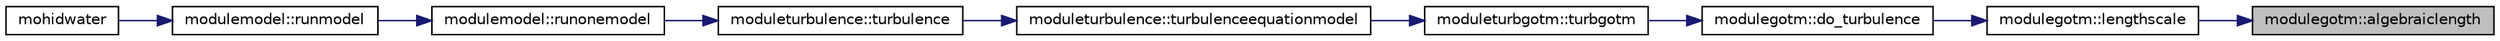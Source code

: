 digraph "modulegotm::algebraiclength"
{
 // LATEX_PDF_SIZE
  edge [fontname="Helvetica",fontsize="10",labelfontname="Helvetica",labelfontsize="10"];
  node [fontname="Helvetica",fontsize="10",shape=record];
  rankdir="RL";
  Node1 [label="modulegotm::algebraiclength",height=0.2,width=0.4,color="black", fillcolor="grey75", style="filled", fontcolor="black",tooltip=" "];
  Node1 -> Node2 [dir="back",color="midnightblue",fontsize="10",style="solid"];
  Node2 [label="modulegotm::lengthscale",height=0.2,width=0.4,color="black", fillcolor="white", style="filled",URL="$namespacemodulegotm.html#a2d9e32d408a390b64575234c5dd95f62",tooltip=" "];
  Node2 -> Node3 [dir="back",color="midnightblue",fontsize="10",style="solid"];
  Node3 [label="modulegotm::do_turbulence",height=0.2,width=0.4,color="black", fillcolor="white", style="filled",URL="$namespacemodulegotm.html#a4ca35153e188114f4f02fe276d302d14",tooltip=" "];
  Node3 -> Node4 [dir="back",color="midnightblue",fontsize="10",style="solid"];
  Node4 [label="moduleturbgotm::turbgotm",height=0.2,width=0.4,color="black", fillcolor="white", style="filled",URL="$namespacemoduleturbgotm.html#ab0d8f0e83e75ef88108e4b2bf04543c0",tooltip=" "];
  Node4 -> Node5 [dir="back",color="midnightblue",fontsize="10",style="solid"];
  Node5 [label="moduleturbulence::turbulenceequationmodel",height=0.2,width=0.4,color="black", fillcolor="white", style="filled",URL="$namespacemoduleturbulence.html#ab1caba5ca0b728449a98a3884fda59e8",tooltip=" "];
  Node5 -> Node6 [dir="back",color="midnightblue",fontsize="10",style="solid"];
  Node6 [label="moduleturbulence::turbulence",height=0.2,width=0.4,color="black", fillcolor="white", style="filled",URL="$namespacemoduleturbulence.html#aa75d43b0bd3a1b14c9baa4fe1ba2e6f7",tooltip=" "];
  Node6 -> Node7 [dir="back",color="midnightblue",fontsize="10",style="solid"];
  Node7 [label="modulemodel::runonemodel",height=0.2,width=0.4,color="black", fillcolor="white", style="filled",URL="$namespacemodulemodel.html#ab22d85061a595a03c83c11766cba5587",tooltip=" "];
  Node7 -> Node8 [dir="back",color="midnightblue",fontsize="10",style="solid"];
  Node8 [label="modulemodel::runmodel",height=0.2,width=0.4,color="black", fillcolor="white", style="filled",URL="$namespacemodulemodel.html#a16a07d5b28a4877790acec46aed111b6",tooltip=" "];
  Node8 -> Node9 [dir="back",color="midnightblue",fontsize="10",style="solid"];
  Node9 [label="mohidwater",height=0.2,width=0.4,color="black", fillcolor="white", style="filled",URL="$_main_8_f90.html#a22cacab418d9e36dcaa8c3aef44b4185",tooltip=" "];
}
